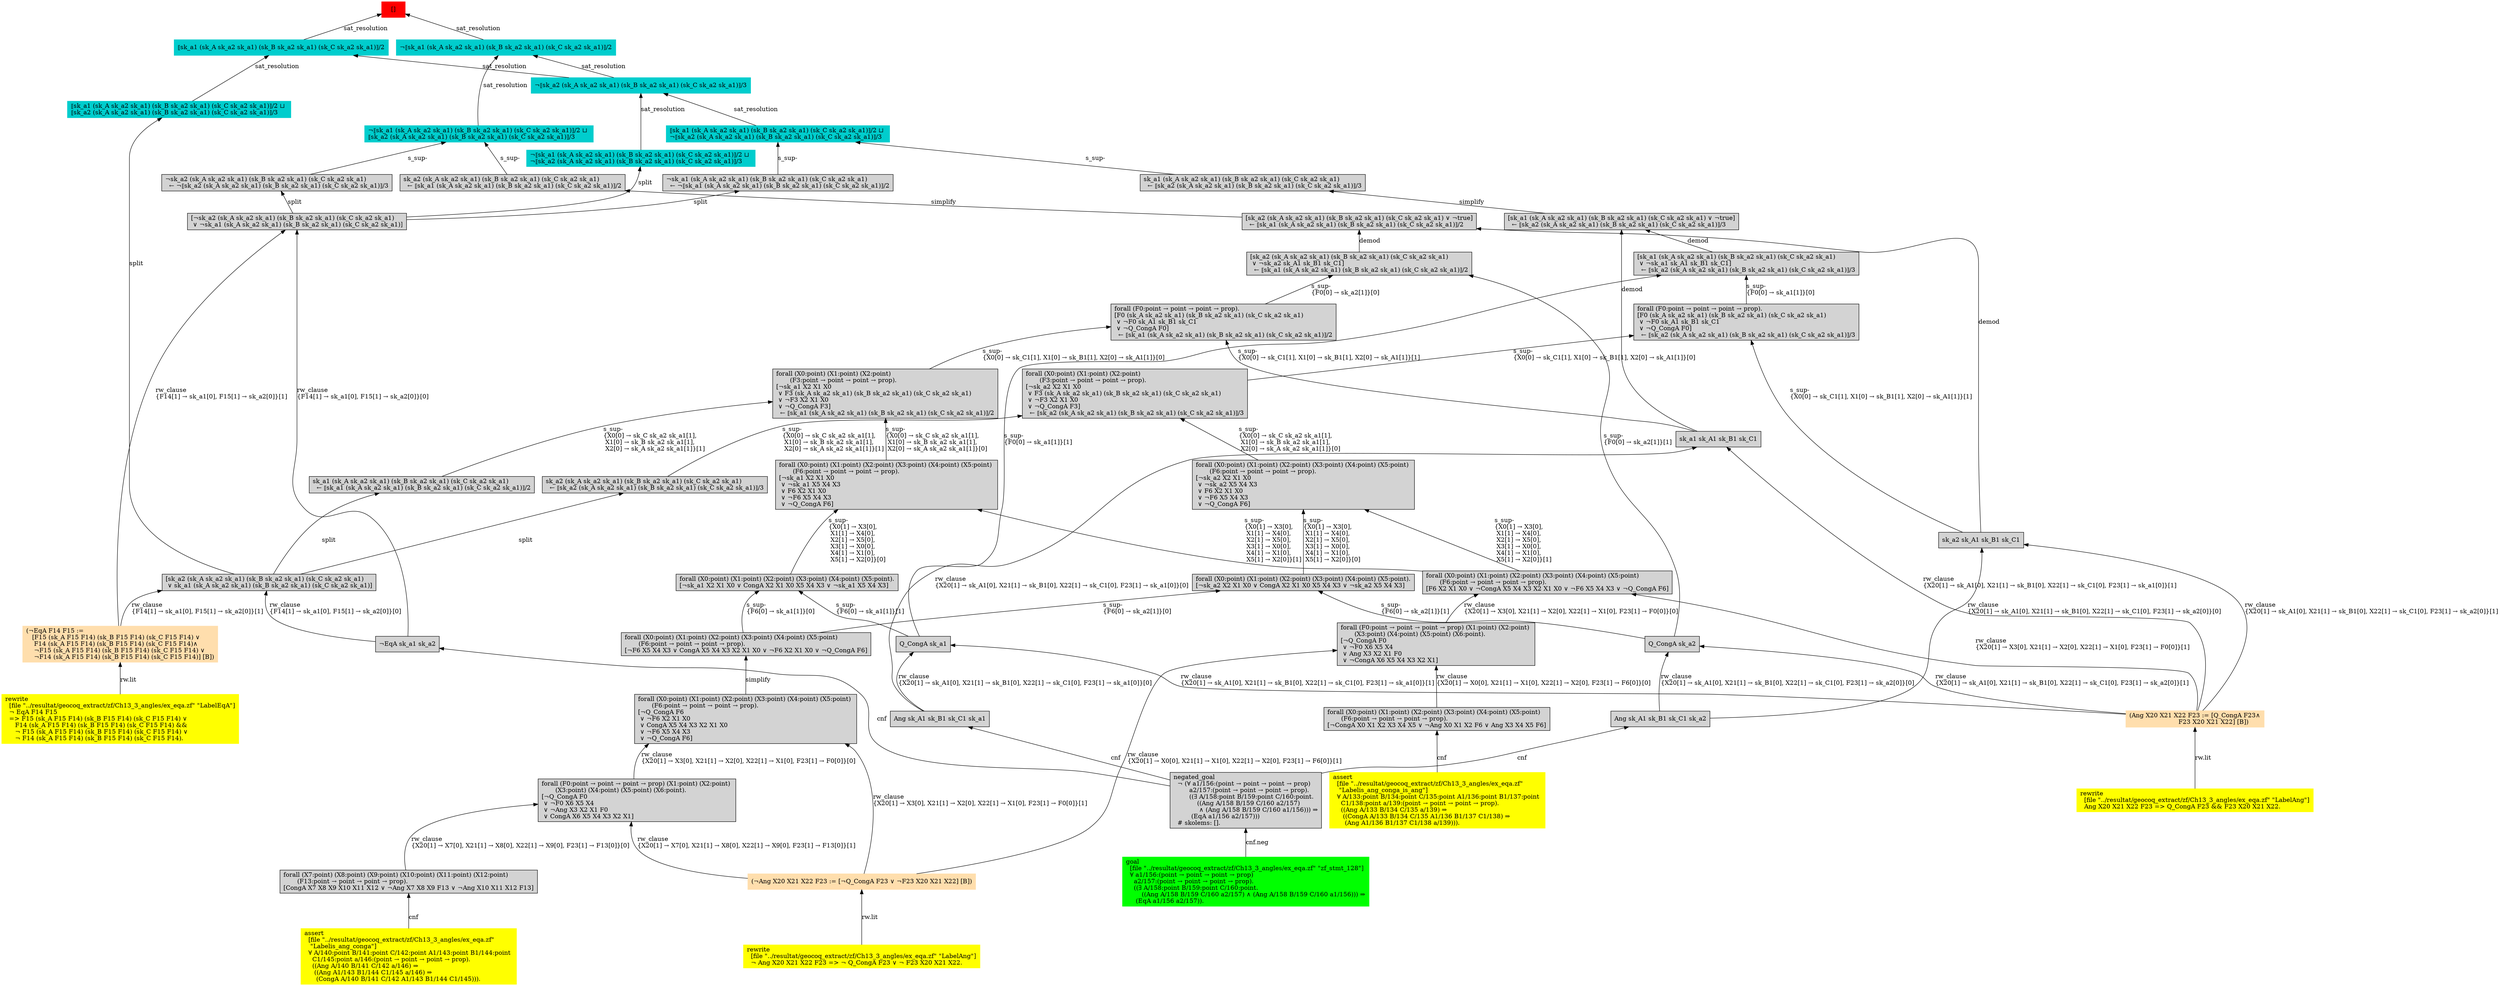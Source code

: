 digraph "unsat_graph" {
  vertex_0 [color=red, label="[]", shape=box, style=filled];
  vertex_0 -> vertex_1 [label="sat_resolution", dir="back"];
  vertex_1 [color=cyan3, shape=box, label="⟦sk_a1 (sk_A sk_a2 sk_a1) (sk_B sk_a2 sk_a1) (sk_C sk_a2 sk_a1)⟧/2\l", style=filled];
  vertex_1 -> vertex_2 [label="sat_resolution", dir="back"];
  vertex_2 [color=cyan3, shape=box, label="¬⟦sk_a2 (sk_A sk_a2 sk_a1) (sk_B sk_a2 sk_a1) (sk_C sk_a2 sk_a1)⟧/3\l", style=filled];
  vertex_2 -> vertex_3 [label="sat_resolution", dir="back"];
  vertex_3 [color=cyan3, shape=box, label="¬⟦sk_a1 (sk_A sk_a2 sk_a1) (sk_B sk_a2 sk_a1) (sk_C sk_a2 sk_a1)⟧/2 ⊔ \l¬⟦sk_a2 (sk_A sk_a2 sk_a1) (sk_B sk_a2 sk_a1) (sk_C sk_a2 sk_a1)⟧/3\l", style=filled];
  vertex_3 -> vertex_4 [label="split", dir="back"];
  vertex_4 [shape=box, label="[¬sk_a2 (sk_A sk_a2 sk_a1) (sk_B sk_a2 sk_a1) (sk_C sk_a2 sk_a1)\l ∨ ¬sk_a1 (sk_A sk_a2 sk_a1) (sk_B sk_a2 sk_a1) (sk_C sk_a2 sk_a1)]\l", style=filled];
  vertex_4 -> vertex_5 [label="rw_clause\l\{F14[1] → sk_a1[0], F15[1] → sk_a2[0]\}[1]\l", dir="back"];
  vertex_5 [color=navajowhite, shape=box, label="(¬EqA F14 F15 :=\l   [F15 (sk_A F15 F14) (sk_B F15 F14) (sk_C F15 F14) ∨ \l    F14 (sk_A F15 F14) (sk_B F15 F14) (sk_C F15 F14)∧\l    ¬F15 (sk_A F15 F14) (sk_B F15 F14) (sk_C F15 F14) ∨ \l    ¬F14 (sk_A F15 F14) (sk_B F15 F14) (sk_C F15 F14)] [B])\l", style=filled];
  vertex_5 -> vertex_6 [label="rw.lit", dir="back"];
  vertex_6 [color=yellow, shape=box, label="rewrite\l  [file \"../resultat/geocoq_extract/zf/Ch13_3_angles/ex_eqa.zf\" \"LabelEqA\"]\l  ¬ EqA F14 F15\l  =\> F15 (sk_A F15 F14) (sk_B F15 F14) (sk_C F15 F14) ∨ \l     F14 (sk_A F15 F14) (sk_B F15 F14) (sk_C F15 F14) && \l     ¬ F15 (sk_A F15 F14) (sk_B F15 F14) (sk_C F15 F14) ∨ \l     ¬ F14 (sk_A F15 F14) (sk_B F15 F14) (sk_C F15 F14).\l", style=filled];
  vertex_4 -> vertex_7 [label="rw_clause\l\{F14[1] → sk_a1[0], F15[1] → sk_a2[0]\}[0]\l", dir="back"];
  vertex_7 [shape=box, label="¬EqA sk_a1 sk_a2\l", style=filled];
  vertex_7 -> vertex_8 [label="cnf", dir="back"];
  vertex_8 [shape=box, label="negated_goal\l  ¬ (∀ a1/156:(point → point → point → prop) \l        a2/157:(point → point → point → prop).\l        ((∃ A/158:point B/159:point C/160:point.\l            ((Ang A/158 B/159 C/160 a2/157)\l             ∧ (Ang A/158 B/159 C/160 a1/156))) ⇒\l         (EqA a1/156 a2/157)))\l  # skolems: [].\l", style=filled];
  vertex_8 -> vertex_9 [label="cnf.neg", dir="back"];
  vertex_9 [color=green, shape=box, label="goal\l  [file \"../resultat/geocoq_extract/zf/Ch13_3_angles/ex_eqa.zf\" \"zf_stmt_128\"]\l  ∀ a1/156:(point → point → point → prop) \l    a2/157:(point → point → point → prop).\l    ((∃ A/158:point B/159:point C/160:point.\l        ((Ang A/158 B/159 C/160 a2/157) ∧ (Ang A/158 B/159 C/160 a1/156))) ⇒\l     (EqA a1/156 a2/157)).\l", style=filled];
  vertex_2 -> vertex_10 [label="sat_resolution", dir="back"];
  vertex_10 [color=cyan3, shape=box, label="⟦sk_a1 (sk_A sk_a2 sk_a1) (sk_B sk_a2 sk_a1) (sk_C sk_a2 sk_a1)⟧/2 ⊔ \l¬⟦sk_a2 (sk_A sk_a2 sk_a1) (sk_B sk_a2 sk_a1) (sk_C sk_a2 sk_a1)⟧/3\l", style=filled];
  vertex_10 -> vertex_11 [label="s_sup-\l", dir="back"];
  vertex_11 [shape=box, label="¬sk_a1 (sk_A sk_a2 sk_a1) (sk_B sk_a2 sk_a1) (sk_C sk_a2 sk_a1)\l  ← ¬⟦sk_a1 (sk_A sk_a2 sk_a1) (sk_B sk_a2 sk_a1) (sk_C sk_a2 sk_a1)⟧/2\l", style=filled];
  vertex_11 -> vertex_4 [label="split", dir="back"];
  vertex_10 -> vertex_12 [label="s_sup-\l", dir="back"];
  vertex_12 [shape=box, label="sk_a1 (sk_A sk_a2 sk_a1) (sk_B sk_a2 sk_a1) (sk_C sk_a2 sk_a1)\l  ← ⟦sk_a2 (sk_A sk_a2 sk_a1) (sk_B sk_a2 sk_a1) (sk_C sk_a2 sk_a1)⟧/3\l", style=filled];
  vertex_12 -> vertex_13 [label="simplify", dir="back"];
  vertex_13 [shape=box, label="[sk_a1 (sk_A sk_a2 sk_a1) (sk_B sk_a2 sk_a1) (sk_C sk_a2 sk_a1) ∨ ¬true]\l  ← ⟦sk_a2 (sk_A sk_a2 sk_a1) (sk_B sk_a2 sk_a1) (sk_C sk_a2 sk_a1)⟧/3\l", style=filled];
  vertex_13 -> vertex_14 [label="demod", dir="back"];
  vertex_14 [shape=box, label="sk_a1 sk_A1 sk_B1 sk_C1\l", style=filled];
  vertex_14 -> vertex_15 [label="rw_clause\l\{X20[1] → sk_A1[0], X21[1] → sk_B1[0], X22[1] → sk_C1[0], F23[1] → sk_a1[0]\}[1]\l", dir="back"];
  vertex_15 [color=navajowhite, shape=box, label="(Ang X20 X21 X22 F23 := [Q_CongA F23∧\l                         F23 X20 X21 X22] [B])\l", style=filled];
  vertex_15 -> vertex_16 [label="rw.lit", dir="back"];
  vertex_16 [color=yellow, shape=box, label="rewrite\l  [file \"../resultat/geocoq_extract/zf/Ch13_3_angles/ex_eqa.zf\" \"LabelAng\"]\l  Ang X20 X21 X22 F23 =\> Q_CongA F23 && F23 X20 X21 X22.\l", style=filled];
  vertex_14 -> vertex_17 [label="rw_clause\l\{X20[1] → sk_A1[0], X21[1] → sk_B1[0], X22[1] → sk_C1[0], F23[1] → sk_a1[0]\}[0]\l", dir="back"];
  vertex_17 [shape=box, label="Ang sk_A1 sk_B1 sk_C1 sk_a1\l", style=filled];
  vertex_17 -> vertex_8 [label="cnf", dir="back"];
  vertex_13 -> vertex_18 [label="demod", dir="back"];
  vertex_18 [shape=box, label="[sk_a1 (sk_A sk_a2 sk_a1) (sk_B sk_a2 sk_a1) (sk_C sk_a2 sk_a1)\l ∨ ¬sk_a1 sk_A1 sk_B1 sk_C1]\l  ← ⟦sk_a2 (sk_A sk_a2 sk_a1) (sk_B sk_a2 sk_a1) (sk_C sk_a2 sk_a1)⟧/3\l", style=filled];
  vertex_18 -> vertex_19 [label="s_sup-\l\{F0[0] → sk_a1[1]\}[0]\l", dir="back"];
  vertex_19 [shape=box, label="forall (F0:point → point → point → prop).\l[F0 (sk_A sk_a2 sk_a1) (sk_B sk_a2 sk_a1) (sk_C sk_a2 sk_a1)\l ∨ ¬F0 sk_A1 sk_B1 sk_C1\l ∨ ¬Q_CongA F0]\l  ← ⟦sk_a2 (sk_A sk_a2 sk_a1) (sk_B sk_a2 sk_a1) (sk_C sk_a2 sk_a1)⟧/3\l", style=filled];
  vertex_19 -> vertex_20 [label="s_sup-\l\{X0[0] → sk_C1[1], X1[0] → sk_B1[1], X2[0] → sk_A1[1]\}[0]\l", dir="back"];
  vertex_20 [shape=box, label="forall (X0:point) (X1:point) (X2:point) \l       (F3:point → point → point → prop).\l[¬sk_a2 X2 X1 X0\l ∨ F3 (sk_A sk_a2 sk_a1) (sk_B sk_a2 sk_a1) (sk_C sk_a2 sk_a1)\l ∨ ¬F3 X2 X1 X0\l ∨ ¬Q_CongA F3]\l  ← ⟦sk_a2 (sk_A sk_a2 sk_a1) (sk_B sk_a2 sk_a1) (sk_C sk_a2 sk_a1)⟧/3\l", style=filled];
  vertex_20 -> vertex_21 [label="s_sup-\l\{X0[0] → sk_C sk_a2 sk_a1[1], \l X1[0] → sk_B sk_a2 sk_a1[1], \l X2[0] → sk_A sk_a2 sk_a1[1]\}[0]\l", dir="back"];
  vertex_21 [shape=box, label="forall (X0:point) (X1:point) (X2:point) (X3:point) (X4:point) (X5:point) \l       (F6:point → point → point → prop).\l[¬sk_a2 X2 X1 X0\l ∨ ¬sk_a2 X5 X4 X3\l ∨ F6 X2 X1 X0\l ∨ ¬F6 X5 X4 X3\l ∨ ¬Q_CongA F6]\l", style=filled];
  vertex_21 -> vertex_22 [label="s_sup-\l\{X0[1] → X3[0], \l X1[1] → X4[0], \l X2[1] → X5[0], \l X3[1] → X0[0], \l X4[1] → X1[0], \l X5[1] → X2[0]\}[1]\l", dir="back"];
  vertex_22 [shape=box, label="forall (X0:point) (X1:point) (X2:point) (X3:point) (X4:point) (X5:point) \l       (F6:point → point → point → prop).\l[F6 X2 X1 X0 ∨ ¬CongA X5 X4 X3 X2 X1 X0 ∨ ¬F6 X5 X4 X3 ∨ ¬Q_CongA F6]\l", style=filled];
  vertex_22 -> vertex_15 [label="rw_clause\l\{X20[1] → X3[0], X21[1] → X2[0], X22[1] → X1[0], F23[1] → F0[0]\}[1]\l", dir="back"];
  vertex_22 -> vertex_23 [label="rw_clause\l\{X20[1] → X3[0], X21[1] → X2[0], X22[1] → X1[0], F23[1] → F0[0]\}[0]\l", dir="back"];
  vertex_23 [shape=box, label="forall (F0:point → point → point → prop) (X1:point) (X2:point) \l       (X3:point) (X4:point) (X5:point) (X6:point).\l[¬Q_CongA F0\l ∨ ¬F0 X6 X5 X4\l ∨ Ang X3 X2 X1 F0\l ∨ ¬CongA X6 X5 X4 X3 X2 X1]\l", style=filled];
  vertex_23 -> vertex_24 [label="rw_clause\l\{X20[1] → X0[0], X21[1] → X1[0], X22[1] → X2[0], F23[1] → F6[0]\}[1]\l", dir="back"];
  vertex_24 [color=navajowhite, shape=box, label="(¬Ang X20 X21 X22 F23 := [¬Q_CongA F23 ∨ ¬F23 X20 X21 X22] [B])\l", style=filled];
  vertex_24 -> vertex_25 [label="rw.lit", dir="back"];
  vertex_25 [color=yellow, shape=box, label="rewrite\l  [file \"../resultat/geocoq_extract/zf/Ch13_3_angles/ex_eqa.zf\" \"LabelAng\"]\l  ¬ Ang X20 X21 X22 F23 =\> ¬ Q_CongA F23 ∨ ¬ F23 X20 X21 X22.\l", style=filled];
  vertex_23 -> vertex_26 [label="rw_clause\l\{X20[1] → X0[0], X21[1] → X1[0], X22[1] → X2[0], F23[1] → F6[0]\}[0]\l", dir="back"];
  vertex_26 [shape=box, label="forall (X0:point) (X1:point) (X2:point) (X3:point) (X4:point) (X5:point) \l       (F6:point → point → point → prop).\l[¬CongA X0 X1 X2 X3 X4 X5 ∨ ¬Ang X0 X1 X2 F6 ∨ Ang X3 X4 X5 F6]\l", style=filled];
  vertex_26 -> vertex_27 [label="cnf", dir="back"];
  vertex_27 [color=yellow, shape=box, label="assert\l  [file \"../resultat/geocoq_extract/zf/Ch13_3_angles/ex_eqa.zf\" \l   \"Labelis_ang_conga_is_ang\"]\l  ∀ A/133:point B/134:point C/135:point A1/136:point B1/137:point \l    C1/138:point a/139:(point → point → point → prop).\l    ((Ang A/133 B/134 C/135 a/139) ⇒\l     ((CongA A/133 B/134 C/135 A1/136 B1/137 C1/138) ⇒\l      (Ang A1/136 B1/137 C1/138 a/139))).\l", style=filled];
  vertex_21 -> vertex_28 [label="s_sup-\l\{X0[1] → X3[0], \l X1[1] → X4[0], \l X2[1] → X5[0], \l X3[1] → X0[0], \l X4[1] → X1[0], \l X5[1] → X2[0]\}[0]\l", dir="back"];
  vertex_28 [shape=box, label="forall (X0:point) (X1:point) (X2:point) (X3:point) (X4:point) (X5:point).\l[¬sk_a2 X2 X1 X0 ∨ CongA X2 X1 X0 X5 X4 X3 ∨ ¬sk_a2 X5 X4 X3]\l", style=filled];
  vertex_28 -> vertex_29 [label="s_sup-\l\{F6[0] → sk_a2[1]\}[0]\l", dir="back"];
  vertex_29 [shape=box, label="forall (X0:point) (X1:point) (X2:point) (X3:point) (X4:point) (X5:point) \l       (F6:point → point → point → prop).\l[¬F6 X5 X4 X3 ∨ CongA X5 X4 X3 X2 X1 X0 ∨ ¬F6 X2 X1 X0 ∨ ¬Q_CongA F6]\l", style=filled];
  vertex_29 -> vertex_30 [label="simplify", dir="back"];
  vertex_30 [shape=box, label="forall (X0:point) (X1:point) (X2:point) (X3:point) (X4:point) (X5:point) \l       (F6:point → point → point → prop).\l[¬Q_CongA F6\l ∨ ¬F6 X2 X1 X0\l ∨ CongA X5 X4 X3 X2 X1 X0\l ∨ ¬F6 X5 X4 X3\l ∨ ¬Q_CongA F6]\l", style=filled];
  vertex_30 -> vertex_24 [label="rw_clause\l\{X20[1] → X3[0], X21[1] → X2[0], X22[1] → X1[0], F23[1] → F0[0]\}[1]\l", dir="back"];
  vertex_30 -> vertex_31 [label="rw_clause\l\{X20[1] → X3[0], X21[1] → X2[0], X22[1] → X1[0], F23[1] → F0[0]\}[0]\l", dir="back"];
  vertex_31 [shape=box, label="forall (F0:point → point → point → prop) (X1:point) (X2:point) \l       (X3:point) (X4:point) (X5:point) (X6:point).\l[¬Q_CongA F0\l ∨ ¬F0 X6 X5 X4\l ∨ ¬Ang X3 X2 X1 F0\l ∨ CongA X6 X5 X4 X3 X2 X1]\l", style=filled];
  vertex_31 -> vertex_24 [label="rw_clause\l\{X20[1] → X7[0], X21[1] → X8[0], X22[1] → X9[0], F23[1] → F13[0]\}[1]\l", dir="back"];
  vertex_31 -> vertex_32 [label="rw_clause\l\{X20[1] → X7[0], X21[1] → X8[0], X22[1] → X9[0], F23[1] → F13[0]\}[0]\l", dir="back"];
  vertex_32 [shape=box, label="forall (X7:point) (X8:point) (X9:point) (X10:point) (X11:point) (X12:point) \l       (F13:point → point → point → prop).\l[CongA X7 X8 X9 X10 X11 X12 ∨ ¬Ang X7 X8 X9 F13 ∨ ¬Ang X10 X11 X12 F13]\l", style=filled];
  vertex_32 -> vertex_33 [label="cnf", dir="back"];
  vertex_33 [color=yellow, shape=box, label="assert\l  [file \"../resultat/geocoq_extract/zf/Ch13_3_angles/ex_eqa.zf\" \l   \"Labelis_ang_conga\"]\l  ∀ A/140:point B/141:point C/142:point A1/143:point B1/144:point \l    C1/145:point a/146:(point → point → point → prop).\l    ((Ang A/140 B/141 C/142 a/146) ⇒\l     ((Ang A1/143 B1/144 C1/145 a/146) ⇒\l      (CongA A/140 B/141 C/142 A1/143 B1/144 C1/145))).\l", style=filled];
  vertex_28 -> vertex_34 [label="s_sup-\l\{F6[0] → sk_a2[1]\}[1]\l", dir="back"];
  vertex_34 [shape=box, label="Q_CongA sk_a2\l", style=filled];
  vertex_34 -> vertex_15 [label="rw_clause\l\{X20[1] → sk_A1[0], X21[1] → sk_B1[0], X22[1] → sk_C1[0], F23[1] → sk_a2[0]\}[1]\l", dir="back"];
  vertex_34 -> vertex_35 [label="rw_clause\l\{X20[1] → sk_A1[0], X21[1] → sk_B1[0], X22[1] → sk_C1[0], F23[1] → sk_a2[0]\}[0]\l", dir="back"];
  vertex_35 [shape=box, label="Ang sk_A1 sk_B1 sk_C1 sk_a2\l", style=filled];
  vertex_35 -> vertex_8 [label="cnf", dir="back"];
  vertex_20 -> vertex_36 [label="s_sup-\l\{X0[0] → sk_C sk_a2 sk_a1[1], \l X1[0] → sk_B sk_a2 sk_a1[1], \l X2[0] → sk_A sk_a2 sk_a1[1]\}[1]\l", dir="back"];
  vertex_36 [shape=box, label="sk_a2 (sk_A sk_a2 sk_a1) (sk_B sk_a2 sk_a1) (sk_C sk_a2 sk_a1)\l  ← ⟦sk_a2 (sk_A sk_a2 sk_a1) (sk_B sk_a2 sk_a1) (sk_C sk_a2 sk_a1)⟧/3\l", style=filled];
  vertex_36 -> vertex_37 [label="split", dir="back"];
  vertex_37 [shape=box, label="[sk_a2 (sk_A sk_a2 sk_a1) (sk_B sk_a2 sk_a1) (sk_C sk_a2 sk_a1)\l ∨ sk_a1 (sk_A sk_a2 sk_a1) (sk_B sk_a2 sk_a1) (sk_C sk_a2 sk_a1)]\l", style=filled];
  vertex_37 -> vertex_5 [label="rw_clause\l\{F14[1] → sk_a1[0], F15[1] → sk_a2[0]\}[1]\l", dir="back"];
  vertex_37 -> vertex_7 [label="rw_clause\l\{F14[1] → sk_a1[0], F15[1] → sk_a2[0]\}[0]\l", dir="back"];
  vertex_19 -> vertex_38 [label="s_sup-\l\{X0[0] → sk_C1[1], X1[0] → sk_B1[1], X2[0] → sk_A1[1]\}[1]\l", dir="back"];
  vertex_38 [shape=box, label="sk_a2 sk_A1 sk_B1 sk_C1\l", style=filled];
  vertex_38 -> vertex_15 [label="rw_clause\l\{X20[1] → sk_A1[0], X21[1] → sk_B1[0], X22[1] → sk_C1[0], F23[1] → sk_a2[0]\}[1]\l", dir="back"];
  vertex_38 -> vertex_35 [label="rw_clause\l\{X20[1] → sk_A1[0], X21[1] → sk_B1[0], X22[1] → sk_C1[0], F23[1] → sk_a2[0]\}[0]\l", dir="back"];
  vertex_18 -> vertex_39 [label="s_sup-\l\{F0[0] → sk_a1[1]\}[1]\l", dir="back"];
  vertex_39 [shape=box, label="Q_CongA sk_a1\l", style=filled];
  vertex_39 -> vertex_15 [label="rw_clause\l\{X20[1] → sk_A1[0], X21[1] → sk_B1[0], X22[1] → sk_C1[0], F23[1] → sk_a1[0]\}[1]\l", dir="back"];
  vertex_39 -> vertex_17 [label="rw_clause\l\{X20[1] → sk_A1[0], X21[1] → sk_B1[0], X22[1] → sk_C1[0], F23[1] → sk_a1[0]\}[0]\l", dir="back"];
  vertex_1 -> vertex_40 [label="sat_resolution", dir="back"];
  vertex_40 [color=cyan3, shape=box, label="⟦sk_a1 (sk_A sk_a2 sk_a1) (sk_B sk_a2 sk_a1) (sk_C sk_a2 sk_a1)⟧/2 ⊔ \l⟦sk_a2 (sk_A sk_a2 sk_a1) (sk_B sk_a2 sk_a1) (sk_C sk_a2 sk_a1)⟧/3\l", style=filled];
  vertex_40 -> vertex_37 [label="split", dir="back"];
  vertex_0 -> vertex_41 [label="sat_resolution", dir="back"];
  vertex_41 [color=cyan3, shape=box, label="¬⟦sk_a1 (sk_A sk_a2 sk_a1) (sk_B sk_a2 sk_a1) (sk_C sk_a2 sk_a1)⟧/2\l", style=filled];
  vertex_41 -> vertex_2 [label="sat_resolution", dir="back"];
  vertex_41 -> vertex_42 [label="sat_resolution", dir="back"];
  vertex_42 [color=cyan3, shape=box, label="¬⟦sk_a1 (sk_A sk_a2 sk_a1) (sk_B sk_a2 sk_a1) (sk_C sk_a2 sk_a1)⟧/2 ⊔ \l⟦sk_a2 (sk_A sk_a2 sk_a1) (sk_B sk_a2 sk_a1) (sk_C sk_a2 sk_a1)⟧/3\l", style=filled];
  vertex_42 -> vertex_43 [label="s_sup-\l", dir="back"];
  vertex_43 [shape=box, label="¬sk_a2 (sk_A sk_a2 sk_a1) (sk_B sk_a2 sk_a1) (sk_C sk_a2 sk_a1)\l  ← ¬⟦sk_a2 (sk_A sk_a2 sk_a1) (sk_B sk_a2 sk_a1) (sk_C sk_a2 sk_a1)⟧/3\l", style=filled];
  vertex_43 -> vertex_4 [label="split", dir="back"];
  vertex_42 -> vertex_44 [label="s_sup-\l", dir="back"];
  vertex_44 [shape=box, label="sk_a2 (sk_A sk_a2 sk_a1) (sk_B sk_a2 sk_a1) (sk_C sk_a2 sk_a1)\l  ← ⟦sk_a1 (sk_A sk_a2 sk_a1) (sk_B sk_a2 sk_a1) (sk_C sk_a2 sk_a1)⟧/2\l", style=filled];
  vertex_44 -> vertex_45 [label="simplify", dir="back"];
  vertex_45 [shape=box, label="[sk_a2 (sk_A sk_a2 sk_a1) (sk_B sk_a2 sk_a1) (sk_C sk_a2 sk_a1) ∨ ¬true]\l  ← ⟦sk_a1 (sk_A sk_a2 sk_a1) (sk_B sk_a2 sk_a1) (sk_C sk_a2 sk_a1)⟧/2\l", style=filled];
  vertex_45 -> vertex_38 [label="demod", dir="back"];
  vertex_45 -> vertex_46 [label="demod", dir="back"];
  vertex_46 [shape=box, label="[sk_a2 (sk_A sk_a2 sk_a1) (sk_B sk_a2 sk_a1) (sk_C sk_a2 sk_a1)\l ∨ ¬sk_a2 sk_A1 sk_B1 sk_C1]\l  ← ⟦sk_a1 (sk_A sk_a2 sk_a1) (sk_B sk_a2 sk_a1) (sk_C sk_a2 sk_a1)⟧/2\l", style=filled];
  vertex_46 -> vertex_47 [label="s_sup-\l\{F0[0] → sk_a2[1]\}[0]\l", dir="back"];
  vertex_47 [shape=box, label="forall (F0:point → point → point → prop).\l[F0 (sk_A sk_a2 sk_a1) (sk_B sk_a2 sk_a1) (sk_C sk_a2 sk_a1)\l ∨ ¬F0 sk_A1 sk_B1 sk_C1\l ∨ ¬Q_CongA F0]\l  ← ⟦sk_a1 (sk_A sk_a2 sk_a1) (sk_B sk_a2 sk_a1) (sk_C sk_a2 sk_a1)⟧/2\l", style=filled];
  vertex_47 -> vertex_48 [label="s_sup-\l\{X0[0] → sk_C1[1], X1[0] → sk_B1[1], X2[0] → sk_A1[1]\}[0]\l", dir="back"];
  vertex_48 [shape=box, label="forall (X0:point) (X1:point) (X2:point) \l       (F3:point → point → point → prop).\l[¬sk_a1 X2 X1 X0\l ∨ F3 (sk_A sk_a2 sk_a1) (sk_B sk_a2 sk_a1) (sk_C sk_a2 sk_a1)\l ∨ ¬F3 X2 X1 X0\l ∨ ¬Q_CongA F3]\l  ← ⟦sk_a1 (sk_A sk_a2 sk_a1) (sk_B sk_a2 sk_a1) (sk_C sk_a2 sk_a1)⟧/2\l", style=filled];
  vertex_48 -> vertex_49 [label="s_sup-\l\{X0[0] → sk_C sk_a2 sk_a1[1], \l X1[0] → sk_B sk_a2 sk_a1[1], \l X2[0] → sk_A sk_a2 sk_a1[1]\}[0]\l", dir="back"];
  vertex_49 [shape=box, label="forall (X0:point) (X1:point) (X2:point) (X3:point) (X4:point) (X5:point) \l       (F6:point → point → point → prop).\l[¬sk_a1 X2 X1 X0\l ∨ ¬sk_a1 X5 X4 X3\l ∨ F6 X2 X1 X0\l ∨ ¬F6 X5 X4 X3\l ∨ ¬Q_CongA F6]\l", style=filled];
  vertex_49 -> vertex_22 [label="s_sup-\l\{X0[1] → X3[0], \l X1[1] → X4[0], \l X2[1] → X5[0], \l X3[1] → X0[0], \l X4[1] → X1[0], \l X5[1] → X2[0]\}[1]\l", dir="back"];
  vertex_49 -> vertex_50 [label="s_sup-\l\{X0[1] → X3[0], \l X1[1] → X4[0], \l X2[1] → X5[0], \l X3[1] → X0[0], \l X4[1] → X1[0], \l X5[1] → X2[0]\}[0]\l", dir="back"];
  vertex_50 [shape=box, label="forall (X0:point) (X1:point) (X2:point) (X3:point) (X4:point) (X5:point).\l[¬sk_a1 X2 X1 X0 ∨ CongA X2 X1 X0 X5 X4 X3 ∨ ¬sk_a1 X5 X4 X3]\l", style=filled];
  vertex_50 -> vertex_29 [label="s_sup-\l\{F6[0] → sk_a1[1]\}[0]\l", dir="back"];
  vertex_50 -> vertex_39 [label="s_sup-\l\{F6[0] → sk_a1[1]\}[1]\l", dir="back"];
  vertex_48 -> vertex_51 [label="s_sup-\l\{X0[0] → sk_C sk_a2 sk_a1[1], \l X1[0] → sk_B sk_a2 sk_a1[1], \l X2[0] → sk_A sk_a2 sk_a1[1]\}[1]\l", dir="back"];
  vertex_51 [shape=box, label="sk_a1 (sk_A sk_a2 sk_a1) (sk_B sk_a2 sk_a1) (sk_C sk_a2 sk_a1)\l  ← ⟦sk_a1 (sk_A sk_a2 sk_a1) (sk_B sk_a2 sk_a1) (sk_C sk_a2 sk_a1)⟧/2\l", style=filled];
  vertex_51 -> vertex_37 [label="split", dir="back"];
  vertex_47 -> vertex_14 [label="s_sup-\l\{X0[0] → sk_C1[1], X1[0] → sk_B1[1], X2[0] → sk_A1[1]\}[1]\l", dir="back"];
  vertex_46 -> vertex_34 [label="s_sup-\l\{F0[0] → sk_a2[1]\}[1]\l", dir="back"];
  }


